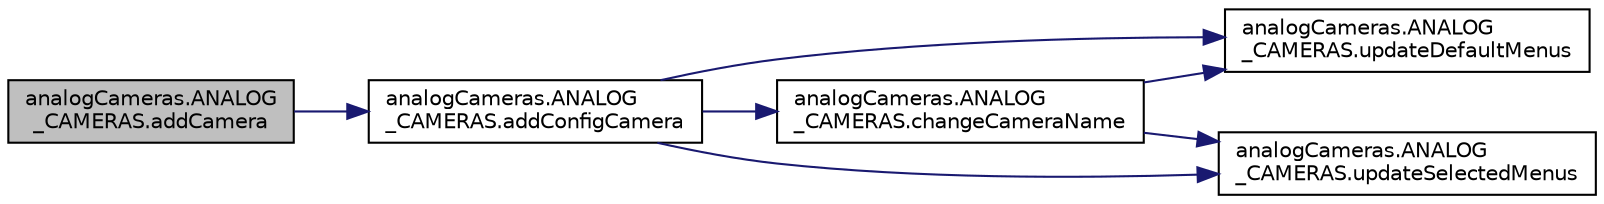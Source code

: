 digraph "analogCameras.ANALOG_CAMERAS.addCamera"
{
 // LATEX_PDF_SIZE
  edge [fontname="Helvetica",fontsize="10",labelfontname="Helvetica",labelfontsize="10"];
  node [fontname="Helvetica",fontsize="10",shape=record];
  rankdir="LR";
  Node1 [label="analogCameras.ANALOG\l_CAMERAS.addCamera",height=0.2,width=0.4,color="black", fillcolor="grey75", style="filled", fontcolor="black",tooltip=" "];
  Node1 -> Node2 [color="midnightblue",fontsize="10",style="solid",fontname="Helvetica"];
  Node2 [label="analogCameras.ANALOG\l_CAMERAS.addConfigCamera",height=0.2,width=0.4,color="black", fillcolor="white", style="filled",URL="$classanalog_cameras_1_1_a_n_a_l_o_g___c_a_m_e_r_a_s.html#a8ccb61cccad5ef0e3b5b1b88df01b2c6",tooltip=" "];
  Node2 -> Node3 [color="midnightblue",fontsize="10",style="solid",fontname="Helvetica"];
  Node3 [label="analogCameras.ANALOG\l_CAMERAS.changeCameraName",height=0.2,width=0.4,color="black", fillcolor="white", style="filled",URL="$classanalog_cameras_1_1_a_n_a_l_o_g___c_a_m_e_r_a_s.html#a9bf4140146749d117affa84b56d26930",tooltip=" "];
  Node3 -> Node4 [color="midnightblue",fontsize="10",style="solid",fontname="Helvetica"];
  Node4 [label="analogCameras.ANALOG\l_CAMERAS.updateDefaultMenus",height=0.2,width=0.4,color="black", fillcolor="white", style="filled",URL="$classanalog_cameras_1_1_a_n_a_l_o_g___c_a_m_e_r_a_s.html#a5e757e524ec906baee5f32ea3f143e4b",tooltip=" "];
  Node3 -> Node5 [color="midnightblue",fontsize="10",style="solid",fontname="Helvetica"];
  Node5 [label="analogCameras.ANALOG\l_CAMERAS.updateSelectedMenus",height=0.2,width=0.4,color="black", fillcolor="white", style="filled",URL="$classanalog_cameras_1_1_a_n_a_l_o_g___c_a_m_e_r_a_s.html#aac2d5e5f7c1b4d3ea0a632f5eed89585",tooltip=" "];
  Node2 -> Node4 [color="midnightblue",fontsize="10",style="solid",fontname="Helvetica"];
  Node2 -> Node5 [color="midnightblue",fontsize="10",style="solid",fontname="Helvetica"];
}
